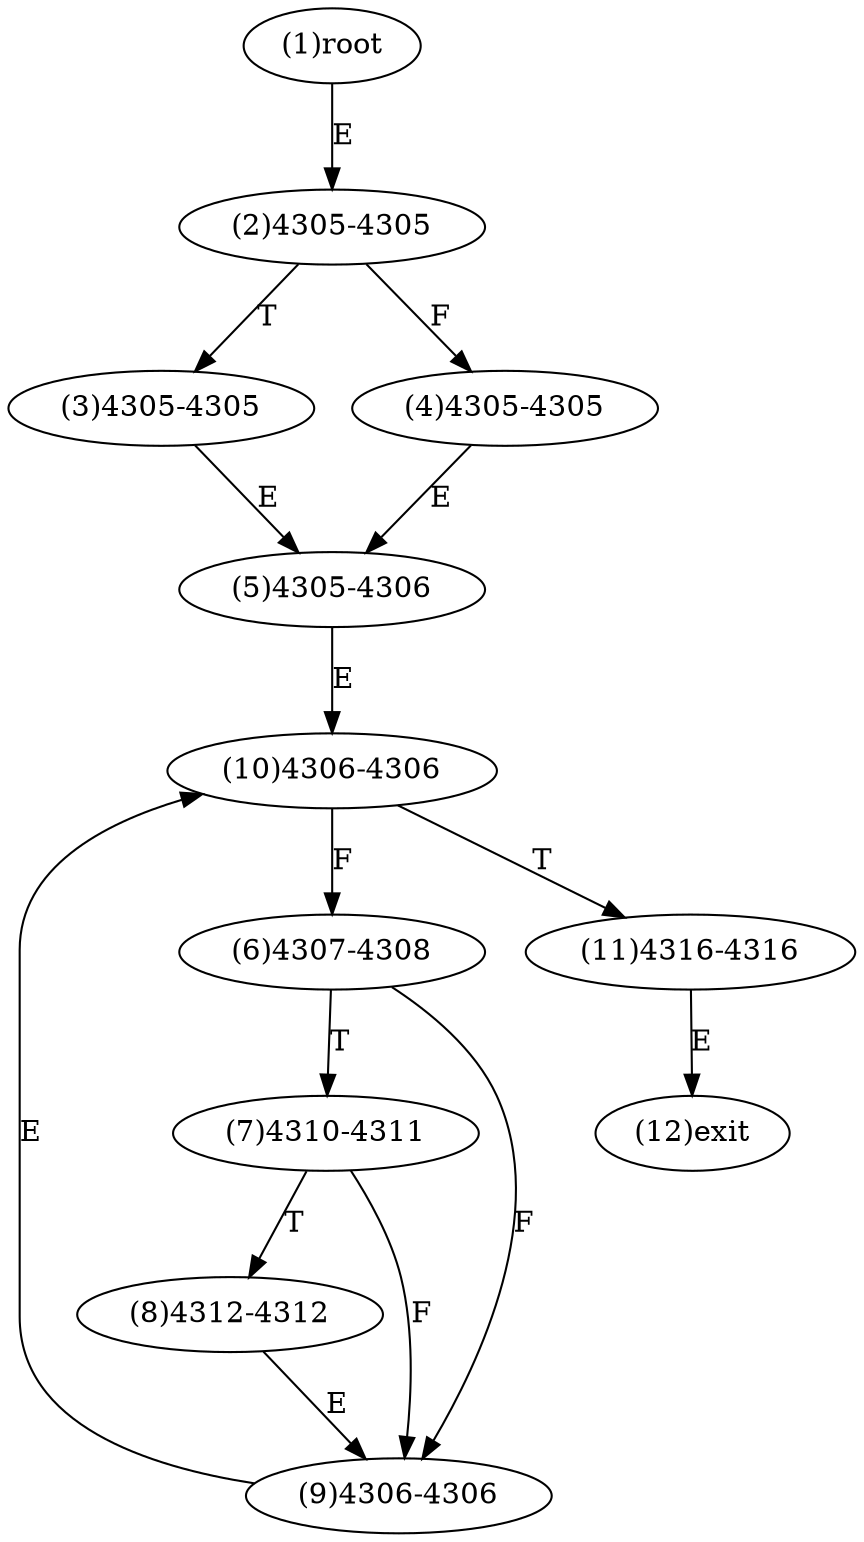 digraph "" { 
1[ label="(1)root"];
2[ label="(2)4305-4305"];
3[ label="(3)4305-4305"];
4[ label="(4)4305-4305"];
5[ label="(5)4305-4306"];
6[ label="(6)4307-4308"];
7[ label="(7)4310-4311"];
8[ label="(8)4312-4312"];
9[ label="(9)4306-4306"];
10[ label="(10)4306-4306"];
11[ label="(11)4316-4316"];
12[ label="(12)exit"];
1->2[ label="E"];
2->4[ label="F"];
2->3[ label="T"];
3->5[ label="E"];
4->5[ label="E"];
5->10[ label="E"];
6->9[ label="F"];
6->7[ label="T"];
7->9[ label="F"];
7->8[ label="T"];
8->9[ label="E"];
9->10[ label="E"];
10->6[ label="F"];
10->11[ label="T"];
11->12[ label="E"];
}